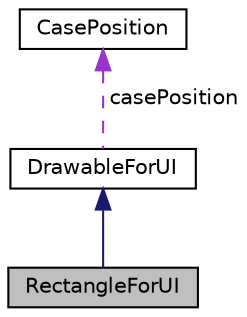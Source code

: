 digraph "RectangleForUI"
{
 // LATEX_PDF_SIZE
  edge [fontname="Helvetica",fontsize="10",labelfontname="Helvetica",labelfontsize="10"];
  node [fontname="Helvetica",fontsize="10",shape=record];
  Node1 [label="RectangleForUI",height=0.2,width=0.4,color="black", fillcolor="grey75", style="filled", fontcolor="black",tooltip="Classe qui permet de créer un rectangle pour l'interface utilisateur  comme implemente DrawableForUI,..."];
  Node2 -> Node1 [dir="back",color="midnightblue",fontsize="10",style="solid",fontname="Helvetica"];
  Node2 [label="DrawableForUI",height=0.2,width=0.4,color="black", fillcolor="white", style="filled",URL="$class_drawable_for_u_i.html",tooltip="Classe abstraite pour cree des objets affichables sur la fenetre de jeu,  il peuvent suivre les mouve..."];
  Node3 -> Node2 [dir="back",color="darkorchid3",fontsize="10",style="dashed",label=" casePosition" ,fontname="Helvetica"];
  Node3 [label="CasePosition",height=0.2,width=0.4,color="black", fillcolor="white", style="filled",URL="$class_case_position.html",tooltip="position d'une case sur le plateau"];
}
